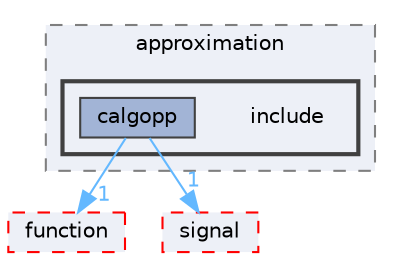 digraph "lib/approximation/include"
{
 // LATEX_PDF_SIZE
  bgcolor="transparent";
  edge [fontname=Helvetica,fontsize=10,labelfontname=Helvetica,labelfontsize=10];
  node [fontname=Helvetica,fontsize=10,shape=box,height=0.2,width=0.4];
  compound=true
  subgraph clusterdir_f4f6abf580949af0987efb2b5288cd6d {
    graph [ bgcolor="#edf0f7", pencolor="grey50", label="approximation", fontname=Helvetica,fontsize=10 style="filled,dashed", URL="dir_f4f6abf580949af0987efb2b5288cd6d.html",tooltip=""]
  subgraph clusterdir_8c415c826d28bb00437242f6e774f67f {
    graph [ bgcolor="#edf0f7", pencolor="grey25", label="", fontname=Helvetica,fontsize=10 style="filled,bold", URL="dir_8c415c826d28bb00437242f6e774f67f.html",tooltip=""]
    dir_8c415c826d28bb00437242f6e774f67f [shape=plaintext, label="include"];
  dir_45c8afe2dc54506bc259842445510b94 [label="calgopp", fillcolor="#a2b4d6", color="grey25", style="filled", URL="dir_45c8afe2dc54506bc259842445510b94.html",tooltip=""];
  }
  }
  dir_3b39e246e957d89ef5380b11409e8380 [label="function", fillcolor="#edf0f7", color="red", style="filled,dashed", URL="dir_3b39e246e957d89ef5380b11409e8380.html",tooltip=""];
  dir_85595cb542db97c92303133db6d9ba0a [label="signal", fillcolor="#edf0f7", color="red", style="filled,dashed", URL="dir_85595cb542db97c92303133db6d9ba0a.html",tooltip=""];
  dir_45c8afe2dc54506bc259842445510b94->dir_3b39e246e957d89ef5380b11409e8380 [headlabel="1", labeldistance=1.5 headhref="dir_000005_000011.html" color="steelblue1" fontcolor="steelblue1"];
  dir_45c8afe2dc54506bc259842445510b94->dir_85595cb542db97c92303133db6d9ba0a [headlabel="1", labeldistance=1.5 headhref="dir_000005_000025.html" color="steelblue1" fontcolor="steelblue1"];
}

